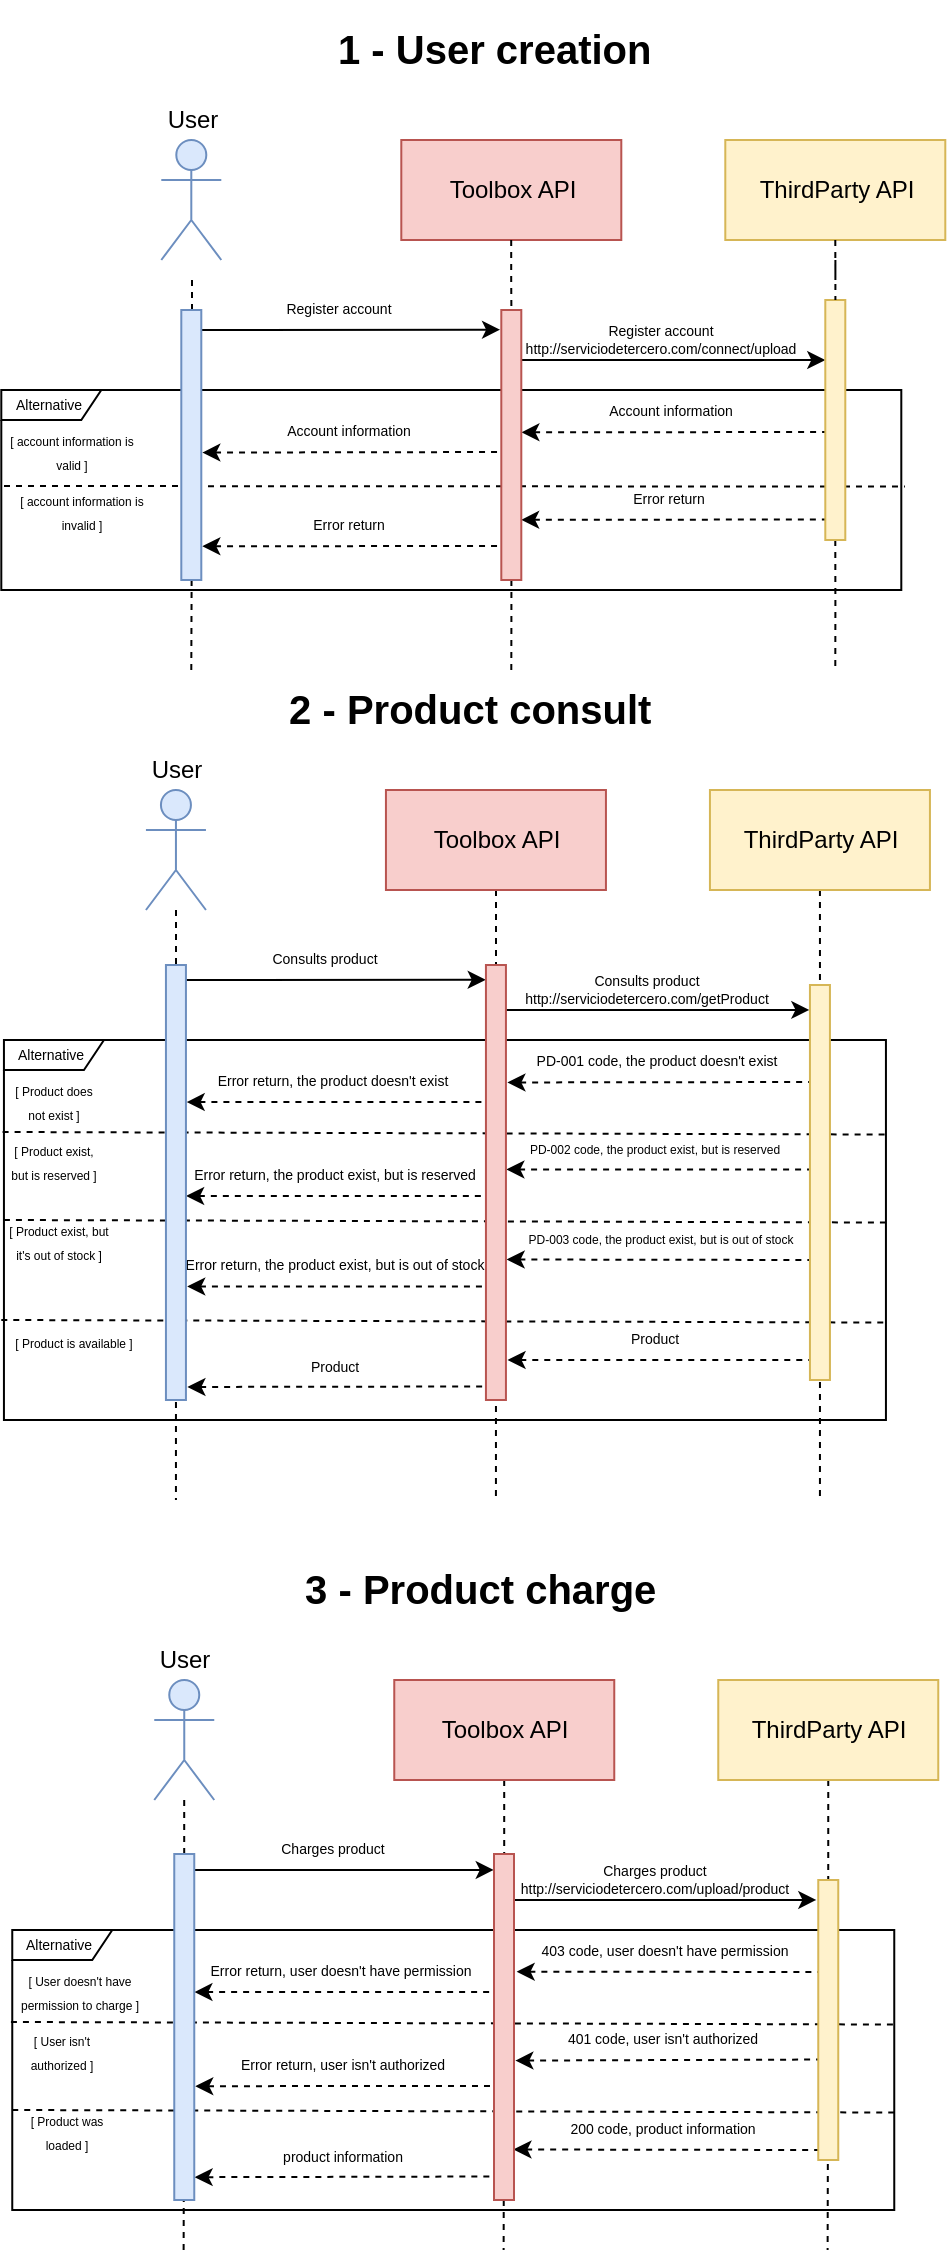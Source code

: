 <mxfile version="15.8.9" type="device"><diagram id="yNQUmSAFfv7_f27cAnqN" name="Page-1"><mxGraphModel dx="2237" dy="517" grid="1" gridSize="10" guides="1" tooltips="1" connect="1" arrows="1" fold="1" page="1" pageScale="1" pageWidth="827" pageHeight="1169" math="0" shadow="0"><root><mxCell id="0"/><mxCell id="1" parent="0"/><mxCell id="p52-0907JBPCaMi4lrIK-8" style="edgeStyle=orthogonalEdgeStyle;rounded=0;orthogonalLoop=1;jettySize=auto;html=1;dashed=1;endArrow=none;endFill=0;startArrow=none;" parent="1" edge="1"><mxGeometry relative="1" as="geometry"><mxPoint x="-564.35" y="345" as="targetPoint"/><Array as="points"><mxPoint x="-564" y="248"/></Array><mxPoint x="-564" y="150" as="sourcePoint"/></mxGeometry></mxCell><mxCell id="p52-0907JBPCaMi4lrIK-1" value="" style="shape=umlActor;verticalLabelPosition=bottom;verticalAlign=top;html=1;fillColor=#dae8fc;strokeColor=#6c8ebf;" parent="1" vertex="1"><mxGeometry x="-579.35" y="80" width="30" height="60" as="geometry"/></mxCell><mxCell id="p52-0907JBPCaMi4lrIK-11" style="edgeStyle=orthogonalEdgeStyle;rounded=0;orthogonalLoop=1;jettySize=auto;html=1;dashed=1;endArrow=none;endFill=0;startArrow=none;" parent="1" source="17SSixHHgSEGgMdQZjMl-5" edge="1"><mxGeometry relative="1" as="geometry"><mxPoint x="-404.35" y="345" as="targetPoint"/></mxGeometry></mxCell><mxCell id="p52-0907JBPCaMi4lrIK-3" value="Toolbox API" style="html=1;fillColor=#f8cecc;strokeColor=#b85450;" parent="1" vertex="1"><mxGeometry x="-459.35" y="80" width="110" height="50" as="geometry"/></mxCell><mxCell id="p52-0907JBPCaMi4lrIK-12" style="edgeStyle=orthogonalEdgeStyle;rounded=0;orthogonalLoop=1;jettySize=auto;html=1;exitX=0.5;exitY=1;exitDx=0;exitDy=0;dashed=1;endArrow=none;endFill=0;startArrow=none;" parent="1" source="17SSixHHgSEGgMdQZjMl-13" edge="1"><mxGeometry relative="1" as="geometry"><mxPoint x="-242.35" y="345" as="targetPoint"/></mxGeometry></mxCell><mxCell id="p52-0907JBPCaMi4lrIK-4" value="ThirdParty API" style="html=1;fillColor=#fff2cc;strokeColor=#d6b656;" parent="1" vertex="1"><mxGeometry x="-297.35" y="80" width="110" height="50" as="geometry"/></mxCell><mxCell id="p52-0907JBPCaMi4lrIK-10" value="User" style="text;html=1;align=center;verticalAlign=middle;resizable=0;points=[];autosize=1;strokeColor=none;fillColor=none;" parent="1" vertex="1"><mxGeometry x="-584.35" y="60" width="40" height="20" as="geometry"/></mxCell><mxCell id="p52-0907JBPCaMi4lrIK-13" value="" style="endArrow=classic;html=1;entryX=-0.062;entryY=0.073;entryDx=0;entryDy=0;entryPerimeter=0;" parent="1" edge="1" target="17SSixHHgSEGgMdQZjMl-5"><mxGeometry width="50" height="50" relative="1" as="geometry"><mxPoint x="-564.35" y="175" as="sourcePoint"/><mxPoint x="-404.35" y="175" as="targetPoint"/></mxGeometry></mxCell><mxCell id="p52-0907JBPCaMi4lrIK-14" value="Register account" style="edgeLabel;html=1;align=center;verticalAlign=middle;resizable=0;points=[];fontSize=7;" parent="p52-0907JBPCaMi4lrIK-13" vertex="1" connectable="0"><mxGeometry x="-0.234" y="-1" relative="1" as="geometry"><mxPoint x="14" y="-11" as="offset"/></mxGeometry></mxCell><mxCell id="p52-0907JBPCaMi4lrIK-15" value="" style="endArrow=classic;html=1;entryX=0;entryY=0.25;entryDx=0;entryDy=0;" parent="1" edge="1" target="17SSixHHgSEGgMdQZjMl-13"><mxGeometry width="50" height="50" relative="1" as="geometry"><mxPoint x="-403.35" y="190" as="sourcePoint"/><mxPoint x="-243.35" y="190" as="targetPoint"/></mxGeometry></mxCell><mxCell id="p52-0907JBPCaMi4lrIK-16" value="Register account&lt;br style=&quot;font-size: 7px;&quot;&gt;&lt;font style=&quot;font-size: 7px;&quot;&gt;http://serviciodetercero.com/connect/upload&lt;/font&gt;" style="edgeLabel;html=1;align=center;verticalAlign=middle;resizable=0;points=[];fontSize=7;" parent="p52-0907JBPCaMi4lrIK-15" vertex="1" connectable="0"><mxGeometry x="-0.234" y="-1" relative="1" as="geometry"><mxPoint x="14" y="-11" as="offset"/></mxGeometry></mxCell><mxCell id="p52-0907JBPCaMi4lrIK-21" value="&lt;font style=&quot;font-size: 7px;&quot;&gt;Alternative&lt;/font&gt;" style="shape=umlFrame;whiteSpace=wrap;html=1;width=50;height=15;boundedLbl=1;verticalAlign=middle;align=left;spacingLeft=5;fontSize=7;strokeColor=default;" parent="1" vertex="1"><mxGeometry x="-659.35" y="205" width="450" height="100" as="geometry"/></mxCell><mxCell id="p52-0907JBPCaMi4lrIK-17" value="" style="endArrow=none;html=1;startArrow=classic;startFill=1;endFill=0;dashed=1;exitX=1.003;exitY=0.453;exitDx=0;exitDy=0;exitPerimeter=0;" parent="1" edge="1" source="17SSixHHgSEGgMdQZjMl-5"><mxGeometry width="50" height="50" relative="1" as="geometry"><mxPoint x="-402.35" y="226.0" as="sourcePoint"/><mxPoint x="-242.35" y="226.0" as="targetPoint"/></mxGeometry></mxCell><mxCell id="p52-0907JBPCaMi4lrIK-18" value="Account information" style="edgeLabel;html=1;align=center;verticalAlign=middle;resizable=0;points=[];fontSize=7;" parent="p52-0907JBPCaMi4lrIK-17" vertex="1" connectable="0"><mxGeometry x="-0.234" y="-1" relative="1" as="geometry"><mxPoint x="14" y="-11" as="offset"/></mxGeometry></mxCell><mxCell id="p52-0907JBPCaMi4lrIK-19" value="" style="endArrow=none;html=1;startArrow=classic;startFill=1;endFill=0;dashed=1;exitX=1.05;exitY=0.528;exitDx=0;exitDy=0;exitPerimeter=0;" parent="1" edge="1" source="17SSixHHgSEGgMdQZjMl-12"><mxGeometry width="50" height="50" relative="1" as="geometry"><mxPoint x="-566.35" y="236.0" as="sourcePoint"/><mxPoint x="-406.35" y="236.0" as="targetPoint"/></mxGeometry></mxCell><mxCell id="p52-0907JBPCaMi4lrIK-20" value="Account information" style="edgeLabel;html=1;align=center;verticalAlign=middle;resizable=0;points=[];fontSize=7;" parent="p52-0907JBPCaMi4lrIK-19" vertex="1" connectable="0"><mxGeometry x="-0.234" y="-1" relative="1" as="geometry"><mxPoint x="14" y="-11" as="offset"/></mxGeometry></mxCell><mxCell id="p52-0907JBPCaMi4lrIK-26" value="" style="endArrow=none;dashed=1;html=1;fontSize=10;exitX=0.003;exitY=0.48;exitDx=0;exitDy=0;exitPerimeter=0;entryX=1.004;entryY=0.483;entryDx=0;entryDy=0;entryPerimeter=0;" parent="1" source="p52-0907JBPCaMi4lrIK-21" target="p52-0907JBPCaMi4lrIK-21" edge="1"><mxGeometry width="50" height="50" relative="1" as="geometry"><mxPoint x="-499.35" y="295" as="sourcePoint"/><mxPoint x="-209.35" y="272" as="targetPoint"/></mxGeometry></mxCell><mxCell id="p52-0907JBPCaMi4lrIK-27" value="&lt;font style=&quot;font-size: 6px&quot;&gt;[ account information is valid ]&lt;br&gt;&lt;/font&gt;" style="text;html=1;strokeColor=none;fillColor=none;align=center;verticalAlign=middle;whiteSpace=wrap;rounded=0;fontSize=10;" parent="1" vertex="1"><mxGeometry x="-659.35" y="225" width="70" height="20" as="geometry"/></mxCell><mxCell id="p52-0907JBPCaMi4lrIK-28" value="&lt;font style=&quot;font-size: 6px&quot;&gt;[ account information is invalid ]&lt;br&gt;&lt;/font&gt;" style="text;html=1;strokeColor=none;fillColor=none;align=center;verticalAlign=middle;whiteSpace=wrap;rounded=0;fontSize=10;" parent="1" vertex="1"><mxGeometry x="-659.35" y="255" width="80" height="20" as="geometry"/></mxCell><mxCell id="p52-0907JBPCaMi4lrIK-29" value="" style="endArrow=none;html=1;startArrow=classic;startFill=1;endFill=0;dashed=1;exitX=0.991;exitY=0.777;exitDx=0;exitDy=0;exitPerimeter=0;" parent="1" edge="1" source="17SSixHHgSEGgMdQZjMl-5"><mxGeometry width="50" height="50" relative="1" as="geometry"><mxPoint x="-404.35" y="269.76" as="sourcePoint"/><mxPoint x="-244.35" y="269.76" as="targetPoint"/></mxGeometry></mxCell><mxCell id="p52-0907JBPCaMi4lrIK-30" value="Error return" style="edgeLabel;html=1;align=center;verticalAlign=middle;resizable=0;points=[];fontSize=7;" parent="p52-0907JBPCaMi4lrIK-29" vertex="1" connectable="0"><mxGeometry x="-0.234" y="-1" relative="1" as="geometry"><mxPoint x="14" y="-11" as="offset"/></mxGeometry></mxCell><mxCell id="p52-0907JBPCaMi4lrIK-31" value="" style="endArrow=none;html=1;startArrow=classic;startFill=1;endFill=0;dashed=1;exitX=1.05;exitY=0.875;exitDx=0;exitDy=0;exitPerimeter=0;" parent="1" edge="1" source="17SSixHHgSEGgMdQZjMl-12"><mxGeometry width="50" height="50" relative="1" as="geometry"><mxPoint x="-564.35" y="283.0" as="sourcePoint"/><mxPoint x="-404.35" y="283.0" as="targetPoint"/></mxGeometry></mxCell><mxCell id="p52-0907JBPCaMi4lrIK-32" value="Error return" style="edgeLabel;html=1;align=center;verticalAlign=middle;resizable=0;points=[];fontSize=7;" parent="p52-0907JBPCaMi4lrIK-31" vertex="1" connectable="0"><mxGeometry x="-0.234" y="-1" relative="1" as="geometry"><mxPoint x="14" y="-11" as="offset"/></mxGeometry></mxCell><mxCell id="p52-0907JBPCaMi4lrIK-36" value="&lt;h1&gt;1 - User creation&lt;br&gt;&lt;/h1&gt;" style="text;html=1;strokeColor=none;fillColor=none;spacing=5;spacingTop=-20;whiteSpace=wrap;overflow=hidden;rounded=0;fontSize=10;" parent="1" vertex="1"><mxGeometry x="-495.68" y="20" width="190" height="30" as="geometry"/></mxCell><mxCell id="p52-0907JBPCaMi4lrIK-61" style="edgeStyle=orthogonalEdgeStyle;rounded=0;orthogonalLoop=1;jettySize=auto;html=1;dashed=1;endArrow=none;endFill=0;" parent="1" source="p52-0907JBPCaMi4lrIK-62" edge="1"><mxGeometry relative="1" as="geometry"><mxPoint x="-572.03" y="760" as="targetPoint"/><Array as="points"/></mxGeometry></mxCell><mxCell id="p52-0907JBPCaMi4lrIK-62" value="" style="shape=umlActor;verticalLabelPosition=bottom;verticalAlign=top;html=1;fillColor=#dae8fc;strokeColor=#6c8ebf;" parent="1" vertex="1"><mxGeometry x="-587.03" y="405" width="30" height="60" as="geometry"/></mxCell><mxCell id="p52-0907JBPCaMi4lrIK-63" style="edgeStyle=orthogonalEdgeStyle;rounded=0;orthogonalLoop=1;jettySize=auto;html=1;dashed=1;endArrow=none;endFill=0;" parent="1" source="p52-0907JBPCaMi4lrIK-64" edge="1"><mxGeometry relative="1" as="geometry"><mxPoint x="-412.03" y="760" as="targetPoint"/></mxGeometry></mxCell><mxCell id="p52-0907JBPCaMi4lrIK-64" value="Toolbox API" style="html=1;fillColor=#f8cecc;strokeColor=#b85450;" parent="1" vertex="1"><mxGeometry x="-467.03" y="405" width="110" height="50" as="geometry"/></mxCell><mxCell id="p52-0907JBPCaMi4lrIK-65" style="edgeStyle=orthogonalEdgeStyle;rounded=0;orthogonalLoop=1;jettySize=auto;html=1;exitX=0.5;exitY=1;exitDx=0;exitDy=0;dashed=1;endArrow=none;endFill=0;" parent="1" source="p52-0907JBPCaMi4lrIK-66" edge="1"><mxGeometry relative="1" as="geometry"><mxPoint x="-250.03" y="760" as="targetPoint"/></mxGeometry></mxCell><mxCell id="p52-0907JBPCaMi4lrIK-66" value="ThirdParty API" style="html=1;fillColor=#fff2cc;strokeColor=#d6b656;" parent="1" vertex="1"><mxGeometry x="-305.03" y="405" width="110" height="50" as="geometry"/></mxCell><mxCell id="p52-0907JBPCaMi4lrIK-67" value="User" style="text;html=1;align=center;verticalAlign=middle;resizable=0;points=[];autosize=1;strokeColor=none;fillColor=none;" parent="1" vertex="1"><mxGeometry x="-592.03" y="385" width="40" height="20" as="geometry"/></mxCell><mxCell id="p52-0907JBPCaMi4lrIK-68" value="" style="endArrow=classic;html=1;entryX=-0.01;entryY=0.034;entryDx=0;entryDy=0;entryPerimeter=0;" parent="1" edge="1" target="17SSixHHgSEGgMdQZjMl-17"><mxGeometry width="50" height="50" relative="1" as="geometry"><mxPoint x="-572.03" y="500" as="sourcePoint"/><mxPoint x="-412.03" y="500" as="targetPoint"/></mxGeometry></mxCell><mxCell id="p52-0907JBPCaMi4lrIK-69" value="Consults product" style="edgeLabel;html=1;align=center;verticalAlign=middle;resizable=0;points=[];fontSize=7;" parent="p52-0907JBPCaMi4lrIK-68" vertex="1" connectable="0"><mxGeometry x="-0.234" y="-1" relative="1" as="geometry"><mxPoint x="14" y="-11" as="offset"/></mxGeometry></mxCell><mxCell id="p52-0907JBPCaMi4lrIK-70" value="" style="endArrow=classic;html=1;entryX=-0.029;entryY=0.063;entryDx=0;entryDy=0;entryPerimeter=0;" parent="1" edge="1" target="17SSixHHgSEGgMdQZjMl-20"><mxGeometry width="50" height="50" relative="1" as="geometry"><mxPoint x="-411.03" y="515" as="sourcePoint"/><mxPoint x="-251.03" y="515" as="targetPoint"/></mxGeometry></mxCell><mxCell id="p52-0907JBPCaMi4lrIK-71" value="Consults product&lt;br&gt;http://serviciodetercero.com/getProduct" style="edgeLabel;html=1;align=center;verticalAlign=middle;resizable=0;points=[];fontSize=7;" parent="p52-0907JBPCaMi4lrIK-70" vertex="1" connectable="0"><mxGeometry x="-0.234" y="-1" relative="1" as="geometry"><mxPoint x="14" y="-11" as="offset"/></mxGeometry></mxCell><mxCell id="p52-0907JBPCaMi4lrIK-72" value="&lt;font style=&quot;font-size: 7px;&quot;&gt;Alternative&lt;/font&gt;" style="shape=umlFrame;whiteSpace=wrap;html=1;width=50;height=15;boundedLbl=1;verticalAlign=middle;align=left;spacingLeft=5;fontSize=7;strokeColor=default;" parent="1" vertex="1"><mxGeometry x="-658.03" y="530" width="441" height="190" as="geometry"/></mxCell><mxCell id="p52-0907JBPCaMi4lrIK-73" value="" style="endArrow=none;html=1;startArrow=classic;startFill=1;endFill=0;dashed=1;exitX=1.073;exitY=0.27;exitDx=0;exitDy=0;exitPerimeter=0;" parent="1" edge="1" source="17SSixHHgSEGgMdQZjMl-17"><mxGeometry width="50" height="50" relative="1" as="geometry"><mxPoint x="-410.03" y="551" as="sourcePoint"/><mxPoint x="-250.03" y="551" as="targetPoint"/></mxGeometry></mxCell><mxCell id="p52-0907JBPCaMi4lrIK-74" value="PD-001 code, the product doesn't exist" style="edgeLabel;html=1;align=center;verticalAlign=middle;resizable=0;points=[];fontSize=7;" parent="p52-0907JBPCaMi4lrIK-73" vertex="1" connectable="0"><mxGeometry x="-0.234" y="-1" relative="1" as="geometry"><mxPoint x="14" y="-11" as="offset"/></mxGeometry></mxCell><mxCell id="p52-0907JBPCaMi4lrIK-75" value="" style="endArrow=none;html=1;startArrow=classic;startFill=1;endFill=0;dashed=1;exitX=1.036;exitY=0.315;exitDx=0;exitDy=0;exitPerimeter=0;" parent="1" edge="1" source="17SSixHHgSEGgMdQZjMl-16"><mxGeometry width="50" height="50" relative="1" as="geometry"><mxPoint x="-574.03" y="561" as="sourcePoint"/><mxPoint x="-414.03" y="561" as="targetPoint"/></mxGeometry></mxCell><mxCell id="p52-0907JBPCaMi4lrIK-76" value="Error return, the product doesn't exist" style="edgeLabel;html=1;align=center;verticalAlign=middle;resizable=0;points=[];fontSize=7;" parent="p52-0907JBPCaMi4lrIK-75" vertex="1" connectable="0"><mxGeometry x="-0.234" y="-1" relative="1" as="geometry"><mxPoint x="14" y="-11" as="offset"/></mxGeometry></mxCell><mxCell id="p52-0907JBPCaMi4lrIK-78" value="&lt;font style=&quot;font-size: 6px&quot;&gt;[ Product does not exist ]&lt;br&gt;&lt;/font&gt;" style="text;html=1;strokeColor=none;fillColor=none;align=center;verticalAlign=middle;whiteSpace=wrap;rounded=0;fontSize=10;" parent="1" vertex="1"><mxGeometry x="-658.03" y="550" width="50" height="20" as="geometry"/></mxCell><mxCell id="p52-0907JBPCaMi4lrIK-79" value="&lt;font style=&quot;font-size: 6px&quot;&gt;[ Product exist, but is reserved ]&lt;br&gt;&lt;/font&gt;" style="text;html=1;strokeColor=none;fillColor=none;align=center;verticalAlign=middle;whiteSpace=wrap;rounded=0;fontSize=10;" parent="1" vertex="1"><mxGeometry x="-658.03" y="580" width="50" height="20" as="geometry"/></mxCell><mxCell id="p52-0907JBPCaMi4lrIK-80" value="" style="endArrow=none;html=1;startArrow=classic;startFill=1;endFill=0;dashed=1;exitX=1.02;exitY=0.47;exitDx=0;exitDy=0;exitPerimeter=0;" parent="1" edge="1" source="17SSixHHgSEGgMdQZjMl-17"><mxGeometry width="50" height="50" relative="1" as="geometry"><mxPoint x="-412.03" y="594.76" as="sourcePoint"/><mxPoint x="-252.03" y="594.76" as="targetPoint"/></mxGeometry></mxCell><mxCell id="p52-0907JBPCaMi4lrIK-81" value="&lt;font style=&quot;font-size: 6px&quot;&gt;PD-002 code, the product exist, but is reserved&lt;/font&gt;" style="edgeLabel;html=1;align=center;verticalAlign=middle;resizable=0;points=[];fontSize=7;" parent="p52-0907JBPCaMi4lrIK-80" vertex="1" connectable="0"><mxGeometry x="-0.234" y="-1" relative="1" as="geometry"><mxPoint x="14" y="-11" as="offset"/></mxGeometry></mxCell><mxCell id="p52-0907JBPCaMi4lrIK-82" value="" style="endArrow=none;html=1;startArrow=classic;startFill=1;endFill=0;dashed=1;exitX=1.008;exitY=0.531;exitDx=0;exitDy=0;exitPerimeter=0;" parent="1" edge="1" source="17SSixHHgSEGgMdQZjMl-16"><mxGeometry width="50" height="50" relative="1" as="geometry"><mxPoint x="-572.03" y="608" as="sourcePoint"/><mxPoint x="-412.03" y="608" as="targetPoint"/></mxGeometry></mxCell><mxCell id="p52-0907JBPCaMi4lrIK-83" value="Error return, the product exist, but is reserved" style="edgeLabel;html=1;align=center;verticalAlign=middle;resizable=0;points=[];fontSize=7;" parent="p52-0907JBPCaMi4lrIK-82" vertex="1" connectable="0"><mxGeometry x="-0.234" y="-1" relative="1" as="geometry"><mxPoint x="14" y="-11" as="offset"/></mxGeometry></mxCell><mxCell id="p52-0907JBPCaMi4lrIK-84" value="&lt;h1&gt;&amp;nbsp;2 - Product consult&lt;br&gt;&lt;/h1&gt;" style="text;html=1;strokeColor=none;fillColor=none;spacing=5;spacingTop=-20;whiteSpace=wrap;overflow=hidden;rounded=0;fontSize=10;" parent="1" vertex="1"><mxGeometry x="-526.2" y="350" width="207" height="30" as="geometry"/></mxCell><mxCell id="p52-0907JBPCaMi4lrIK-86" value="" style="endArrow=none;dashed=1;html=1;fontSize=10;entryX=1;entryY=0.337;entryDx=0;entryDy=0;entryPerimeter=0;exitX=-0.003;exitY=0.328;exitDx=0;exitDy=0;exitPerimeter=0;" parent="1" edge="1"><mxGeometry width="50" height="50" relative="1" as="geometry"><mxPoint x="-658.033" y="620.0" as="sourcePoint"/><mxPoint x="-215.71" y="621.26" as="targetPoint"/></mxGeometry></mxCell><mxCell id="p52-0907JBPCaMi4lrIK-87" value="&lt;font style=&quot;font-size: 6px&quot;&gt;[ Product exist, but it's out of stock ]&lt;br&gt;&lt;/font&gt;" style="text;html=1;strokeColor=none;fillColor=none;align=center;verticalAlign=middle;whiteSpace=wrap;rounded=0;fontSize=10;" parent="1" vertex="1"><mxGeometry x="-658.03" y="620" width="55" height="20" as="geometry"/></mxCell><mxCell id="p52-0907JBPCaMi4lrIK-92" value="" style="endArrow=none;html=1;startArrow=classic;startFill=1;endFill=0;dashed=1;exitX=1.035;exitY=0.677;exitDx=0;exitDy=0;exitPerimeter=0;" parent="1" edge="1" source="17SSixHHgSEGgMdQZjMl-17"><mxGeometry width="50" height="50" relative="1" as="geometry"><mxPoint x="-411.03" y="640.0" as="sourcePoint"/><mxPoint x="-251.03" y="640.0" as="targetPoint"/></mxGeometry></mxCell><mxCell id="p52-0907JBPCaMi4lrIK-93" value="&lt;font style=&quot;font-size: 6px&quot;&gt;PD-003 code, the product exist, but is out of stock&lt;/font&gt;" style="edgeLabel;html=1;align=center;verticalAlign=middle;resizable=0;points=[];fontSize=7;" parent="p52-0907JBPCaMi4lrIK-92" vertex="1" connectable="0"><mxGeometry x="-0.234" y="-1" relative="1" as="geometry"><mxPoint x="17" y="-11" as="offset"/></mxGeometry></mxCell><mxCell id="p52-0907JBPCaMi4lrIK-94" value="" style="endArrow=none;html=1;startArrow=classic;startFill=1;endFill=0;dashed=1;exitX=1.063;exitY=0.739;exitDx=0;exitDy=0;exitPerimeter=0;" parent="1" edge="1" source="17SSixHHgSEGgMdQZjMl-16"><mxGeometry width="50" height="50" relative="1" as="geometry"><mxPoint x="-571.03" y="653.24" as="sourcePoint"/><mxPoint x="-411.03" y="653.24" as="targetPoint"/></mxGeometry></mxCell><mxCell id="p52-0907JBPCaMi4lrIK-95" value="Error return, the product exist, but is out of stock" style="edgeLabel;html=1;align=center;verticalAlign=middle;resizable=0;points=[];fontSize=7;" parent="p52-0907JBPCaMi4lrIK-94" vertex="1" connectable="0"><mxGeometry x="-0.234" y="-1" relative="1" as="geometry"><mxPoint x="14" y="-11" as="offset"/></mxGeometry></mxCell><mxCell id="p52-0907JBPCaMi4lrIK-96" value="" style="endArrow=none;dashed=1;html=1;fontSize=10;entryX=1;entryY=0.337;entryDx=0;entryDy=0;entryPerimeter=0;exitX=-0.003;exitY=0.328;exitDx=0;exitDy=0;exitPerimeter=0;" parent="1" edge="1"><mxGeometry width="50" height="50" relative="1" as="geometry"><mxPoint x="-658.693" y="576" as="sourcePoint"/><mxPoint x="-216.37" y="577.26" as="targetPoint"/></mxGeometry></mxCell><mxCell id="p52-0907JBPCaMi4lrIK-97" value="" style="endArrow=none;dashed=1;html=1;fontSize=10;entryX=1;entryY=0.337;entryDx=0;entryDy=0;entryPerimeter=0;exitX=-0.003;exitY=0.328;exitDx=0;exitDy=0;exitPerimeter=0;" parent="1" edge="1"><mxGeometry width="50" height="50" relative="1" as="geometry"><mxPoint x="-659.353" y="670" as="sourcePoint"/><mxPoint x="-217.03" y="671.26" as="targetPoint"/></mxGeometry></mxCell><mxCell id="p52-0907JBPCaMi4lrIK-98" value="&lt;font style=&quot;font-size: 6px&quot;&gt;[ Product is available ]&lt;br&gt;&lt;/font&gt;" style="text;html=1;strokeColor=none;fillColor=none;align=center;verticalAlign=middle;whiteSpace=wrap;rounded=0;fontSize=10;" parent="1" vertex="1"><mxGeometry x="-658.03" y="670" width="70" height="20" as="geometry"/></mxCell><mxCell id="p52-0907JBPCaMi4lrIK-99" value="" style="endArrow=none;html=1;startArrow=classic;startFill=1;endFill=0;dashed=1;exitX=1.08;exitY=0.908;exitDx=0;exitDy=0;exitPerimeter=0;" parent="1" edge="1" source="17SSixHHgSEGgMdQZjMl-17"><mxGeometry width="50" height="50" relative="1" as="geometry"><mxPoint x="-412.03" y="690.0" as="sourcePoint"/><mxPoint x="-252.03" y="690.0" as="targetPoint"/></mxGeometry></mxCell><mxCell id="p52-0907JBPCaMi4lrIK-100" value="Product" style="edgeLabel;html=1;align=center;verticalAlign=middle;resizable=0;points=[];fontSize=7;" parent="p52-0907JBPCaMi4lrIK-99" vertex="1" connectable="0"><mxGeometry x="-0.234" y="-1" relative="1" as="geometry"><mxPoint x="14" y="-11" as="offset"/></mxGeometry></mxCell><mxCell id="p52-0907JBPCaMi4lrIK-101" value="" style="endArrow=none;html=1;startArrow=classic;startFill=1;endFill=0;dashed=1;exitX=1.073;exitY=0.97;exitDx=0;exitDy=0;exitPerimeter=0;" parent="1" edge="1" source="17SSixHHgSEGgMdQZjMl-16"><mxGeometry width="50" height="50" relative="1" as="geometry"><mxPoint x="-572.03" y="703.24" as="sourcePoint"/><mxPoint x="-412.03" y="703.24" as="targetPoint"/></mxGeometry></mxCell><mxCell id="p52-0907JBPCaMi4lrIK-102" value="Product" style="edgeLabel;html=1;align=center;verticalAlign=middle;resizable=0;points=[];fontSize=7;" parent="p52-0907JBPCaMi4lrIK-101" vertex="1" connectable="0"><mxGeometry x="-0.234" y="-1" relative="1" as="geometry"><mxPoint x="14" y="-11" as="offset"/></mxGeometry></mxCell><mxCell id="p52-0907JBPCaMi4lrIK-140" style="edgeStyle=orthogonalEdgeStyle;rounded=0;orthogonalLoop=1;jettySize=auto;html=1;dashed=1;endArrow=none;endFill=0;" parent="1" source="p52-0907JBPCaMi4lrIK-141" edge="1"><mxGeometry relative="1" as="geometry"><mxPoint x="-568.19" y="1135" as="targetPoint"/><Array as="points"/></mxGeometry></mxCell><mxCell id="p52-0907JBPCaMi4lrIK-141" value="" style="shape=umlActor;verticalLabelPosition=bottom;verticalAlign=top;html=1;fillColor=#dae8fc;strokeColor=#6c8ebf;" parent="1" vertex="1"><mxGeometry x="-582.87" y="850" width="30" height="60" as="geometry"/></mxCell><mxCell id="p52-0907JBPCaMi4lrIK-142" style="edgeStyle=orthogonalEdgeStyle;rounded=0;orthogonalLoop=1;jettySize=auto;html=1;dashed=1;endArrow=none;endFill=0;" parent="1" source="p52-0907JBPCaMi4lrIK-143" edge="1"><mxGeometry relative="1" as="geometry"><mxPoint x="-408.19" y="1135" as="targetPoint"/></mxGeometry></mxCell><mxCell id="p52-0907JBPCaMi4lrIK-143" value="Toolbox API" style="html=1;fillColor=#f8cecc;strokeColor=#b85450;" parent="1" vertex="1"><mxGeometry x="-462.87" y="850" width="110" height="50" as="geometry"/></mxCell><mxCell id="p52-0907JBPCaMi4lrIK-144" style="edgeStyle=orthogonalEdgeStyle;rounded=0;orthogonalLoop=1;jettySize=auto;html=1;exitX=0.5;exitY=1;exitDx=0;exitDy=0;dashed=1;endArrow=none;endFill=0;" parent="1" source="p52-0907JBPCaMi4lrIK-145" edge="1"><mxGeometry relative="1" as="geometry"><mxPoint x="-246.19" y="1135" as="targetPoint"/></mxGeometry></mxCell><mxCell id="p52-0907JBPCaMi4lrIK-145" value="ThirdParty API" style="html=1;fillColor=#fff2cc;strokeColor=#d6b656;" parent="1" vertex="1"><mxGeometry x="-300.87" y="850" width="110" height="50" as="geometry"/></mxCell><mxCell id="p52-0907JBPCaMi4lrIK-146" value="User" style="text;html=1;align=center;verticalAlign=middle;resizable=0;points=[];autosize=1;strokeColor=none;fillColor=none;" parent="1" vertex="1"><mxGeometry x="-587.87" y="830" width="40" height="20" as="geometry"/></mxCell><mxCell id="p52-0907JBPCaMi4lrIK-147" value="" style="endArrow=classic;html=1;entryX=-0.013;entryY=0.046;entryDx=0;entryDy=0;entryPerimeter=0;" parent="1" edge="1" target="17SSixHHgSEGgMdQZjMl-23"><mxGeometry width="50" height="50" relative="1" as="geometry"><mxPoint x="-567.87" y="945" as="sourcePoint"/><mxPoint x="-407.87" y="945" as="targetPoint"/></mxGeometry></mxCell><mxCell id="p52-0907JBPCaMi4lrIK-148" value="Charges product" style="edgeLabel;html=1;align=center;verticalAlign=middle;resizable=0;points=[];fontSize=7;" parent="p52-0907JBPCaMi4lrIK-147" vertex="1" connectable="0"><mxGeometry x="-0.234" y="-1" relative="1" as="geometry"><mxPoint x="14" y="-11" as="offset"/></mxGeometry></mxCell><mxCell id="p52-0907JBPCaMi4lrIK-149" value="" style="endArrow=classic;html=1;entryX=-0.097;entryY=0.071;entryDx=0;entryDy=0;entryPerimeter=0;" parent="1" edge="1" target="17SSixHHgSEGgMdQZjMl-24"><mxGeometry width="50" height="50" relative="1" as="geometry"><mxPoint x="-406.87" y="960" as="sourcePoint"/><mxPoint x="-246.87" y="960" as="targetPoint"/></mxGeometry></mxCell><mxCell id="p52-0907JBPCaMi4lrIK-150" value="Charges product&lt;br&gt;http://serviciodetercero.com/upload/product" style="edgeLabel;html=1;align=center;verticalAlign=middle;resizable=0;points=[];fontSize=7;" parent="p52-0907JBPCaMi4lrIK-149" vertex="1" connectable="0"><mxGeometry x="-0.234" y="-1" relative="1" as="geometry"><mxPoint x="14" y="-11" as="offset"/></mxGeometry></mxCell><mxCell id="p52-0907JBPCaMi4lrIK-151" value="&lt;font style=&quot;font-size: 7px;&quot;&gt;Alternative&lt;/font&gt;" style="shape=umlFrame;whiteSpace=wrap;html=1;width=50;height=15;boundedLbl=1;verticalAlign=middle;align=left;spacingLeft=5;fontSize=7;strokeColor=default;" parent="1" vertex="1"><mxGeometry x="-653.87" y="975" width="441" height="140" as="geometry"/></mxCell><mxCell id="p52-0907JBPCaMi4lrIK-152" value="" style="endArrow=none;html=1;startArrow=classic;startFill=1;endFill=0;dashed=1;exitX=1.132;exitY=0.34;exitDx=0;exitDy=0;exitPerimeter=0;" parent="1" edge="1" source="17SSixHHgSEGgMdQZjMl-23"><mxGeometry width="50" height="50" relative="1" as="geometry"><mxPoint x="-405.87" y="996.0" as="sourcePoint"/><mxPoint x="-245.87" y="996.0" as="targetPoint"/></mxGeometry></mxCell><mxCell id="p52-0907JBPCaMi4lrIK-153" value="403 code, user doesn't have permission" style="edgeLabel;html=1;align=center;verticalAlign=middle;resizable=0;points=[];fontSize=7;" parent="p52-0907JBPCaMi4lrIK-152" vertex="1" connectable="0"><mxGeometry x="-0.234" y="-1" relative="1" as="geometry"><mxPoint x="14" y="-11" as="offset"/></mxGeometry></mxCell><mxCell id="p52-0907JBPCaMi4lrIK-154" value="" style="endArrow=none;html=1;startArrow=classic;startFill=1;endFill=0;dashed=1;exitX=1.006;exitY=0.399;exitDx=0;exitDy=0;exitPerimeter=0;" parent="1" edge="1" source="17SSixHHgSEGgMdQZjMl-21"><mxGeometry width="50" height="50" relative="1" as="geometry"><mxPoint x="-569.87" y="1006.0" as="sourcePoint"/><mxPoint x="-409.87" y="1006.0" as="targetPoint"/></mxGeometry></mxCell><mxCell id="p52-0907JBPCaMi4lrIK-155" value="Error return, user doesn't have permission" style="edgeLabel;html=1;align=center;verticalAlign=middle;resizable=0;points=[];fontSize=7;" parent="p52-0907JBPCaMi4lrIK-154" vertex="1" connectable="0"><mxGeometry x="-0.234" y="-1" relative="1" as="geometry"><mxPoint x="14" y="-11" as="offset"/></mxGeometry></mxCell><mxCell id="p52-0907JBPCaMi4lrIK-156" value="&lt;font style=&quot;font-size: 6px&quot;&gt;[ User doesn't have permission to charge ]&lt;br&gt;&lt;/font&gt;" style="text;html=1;strokeColor=none;fillColor=none;align=center;verticalAlign=middle;whiteSpace=wrap;rounded=0;fontSize=10;" parent="1" vertex="1"><mxGeometry x="-653.87" y="995" width="67.68" height="20" as="geometry"/></mxCell><mxCell id="p52-0907JBPCaMi4lrIK-157" value="&lt;font style=&quot;font-size: 6px&quot;&gt;[ User isn't  authorized ]&lt;br&gt;&lt;/font&gt;" style="text;html=1;strokeColor=none;fillColor=none;align=center;verticalAlign=middle;whiteSpace=wrap;rounded=0;fontSize=10;" parent="1" vertex="1"><mxGeometry x="-653.87" y="1025" width="50" height="20" as="geometry"/></mxCell><mxCell id="p52-0907JBPCaMi4lrIK-158" value="" style="endArrow=none;html=1;startArrow=classic;startFill=1;endFill=0;dashed=1;exitX=1.068;exitY=0.597;exitDx=0;exitDy=0;exitPerimeter=0;" parent="1" edge="1" source="17SSixHHgSEGgMdQZjMl-23"><mxGeometry width="50" height="50" relative="1" as="geometry"><mxPoint x="-407.87" y="1039.76" as="sourcePoint"/><mxPoint x="-247.87" y="1039.76" as="targetPoint"/></mxGeometry></mxCell><mxCell id="p52-0907JBPCaMi4lrIK-159" value="401 code, user isn't authorized" style="edgeLabel;html=1;align=center;verticalAlign=middle;resizable=0;points=[];fontSize=7;" parent="p52-0907JBPCaMi4lrIK-158" vertex="1" connectable="0"><mxGeometry x="-0.234" y="-1" relative="1" as="geometry"><mxPoint x="14" y="-11" as="offset"/></mxGeometry></mxCell><mxCell id="p52-0907JBPCaMi4lrIK-160" value="" style="endArrow=none;html=1;startArrow=classic;startFill=1;endFill=0;dashed=1;exitX=1.049;exitY=0.671;exitDx=0;exitDy=0;exitPerimeter=0;" parent="1" edge="1" source="17SSixHHgSEGgMdQZjMl-21"><mxGeometry width="50" height="50" relative="1" as="geometry"><mxPoint x="-567.87" y="1053" as="sourcePoint"/><mxPoint x="-407.87" y="1053" as="targetPoint"/></mxGeometry></mxCell><mxCell id="p52-0907JBPCaMi4lrIK-161" value="Error return, user isn't authorized" style="edgeLabel;html=1;align=center;verticalAlign=middle;resizable=0;points=[];fontSize=7;" parent="p52-0907JBPCaMi4lrIK-160" vertex="1" connectable="0"><mxGeometry x="-0.234" y="-1" relative="1" as="geometry"><mxPoint x="14" y="-11" as="offset"/></mxGeometry></mxCell><mxCell id="p52-0907JBPCaMi4lrIK-162" value="&lt;h1&gt;&amp;nbsp;3 - Product charge&lt;br&gt;&lt;/h1&gt;" style="text;html=1;strokeColor=none;fillColor=none;spacing=5;spacingTop=-20;whiteSpace=wrap;overflow=hidden;rounded=0;fontSize=10;" parent="1" vertex="1"><mxGeometry x="-517.87" y="790" width="207" height="30" as="geometry"/></mxCell><mxCell id="p52-0907JBPCaMi4lrIK-163" value="" style="endArrow=none;dashed=1;html=1;fontSize=10;entryX=1;entryY=0.337;entryDx=0;entryDy=0;entryPerimeter=0;exitX=-0.003;exitY=0.328;exitDx=0;exitDy=0;exitPerimeter=0;" parent="1" edge="1"><mxGeometry width="50" height="50" relative="1" as="geometry"><mxPoint x="-653.873" y="1065" as="sourcePoint"/><mxPoint x="-211.55" y="1066.26" as="targetPoint"/></mxGeometry></mxCell><mxCell id="p52-0907JBPCaMi4lrIK-164" value="&lt;font style=&quot;font-size: 6px&quot;&gt;[ Product was loaded ]&lt;br&gt;&lt;/font&gt;" style="text;html=1;strokeColor=none;fillColor=none;align=center;verticalAlign=middle;whiteSpace=wrap;rounded=0;fontSize=10;" parent="1" vertex="1"><mxGeometry x="-653.87" y="1065" width="55" height="20" as="geometry"/></mxCell><mxCell id="p52-0907JBPCaMi4lrIK-165" value="" style="endArrow=none;html=1;startArrow=classic;startFill=1;endFill=0;dashed=1;exitX=0.971;exitY=0.854;exitDx=0;exitDy=0;exitPerimeter=0;" parent="1" edge="1" source="17SSixHHgSEGgMdQZjMl-23"><mxGeometry width="50" height="50" relative="1" as="geometry"><mxPoint x="-406.87" y="1085" as="sourcePoint"/><mxPoint x="-246.87" y="1085" as="targetPoint"/></mxGeometry></mxCell><mxCell id="p52-0907JBPCaMi4lrIK-166" value="200 code, product information" style="edgeLabel;html=1;align=center;verticalAlign=middle;resizable=0;points=[];fontSize=7;" parent="p52-0907JBPCaMi4lrIK-165" vertex="1" connectable="0"><mxGeometry x="-0.234" y="-1" relative="1" as="geometry"><mxPoint x="14" y="-11" as="offset"/></mxGeometry></mxCell><mxCell id="p52-0907JBPCaMi4lrIK-167" value="" style="endArrow=none;html=1;startArrow=classic;startFill=1;endFill=0;dashed=1;exitX=1.017;exitY=0.934;exitDx=0;exitDy=0;exitPerimeter=0;" parent="1" edge="1" source="17SSixHHgSEGgMdQZjMl-21"><mxGeometry width="50" height="50" relative="1" as="geometry"><mxPoint x="-566.87" y="1098.24" as="sourcePoint"/><mxPoint x="-406.87" y="1098.24" as="targetPoint"/></mxGeometry></mxCell><mxCell id="p52-0907JBPCaMi4lrIK-168" value="product information" style="edgeLabel;html=1;align=center;verticalAlign=middle;resizable=0;points=[];fontSize=7;" parent="p52-0907JBPCaMi4lrIK-167" vertex="1" connectable="0"><mxGeometry x="-0.234" y="-1" relative="1" as="geometry"><mxPoint x="14" y="-11" as="offset"/></mxGeometry></mxCell><mxCell id="p52-0907JBPCaMi4lrIK-169" value="" style="endArrow=none;dashed=1;html=1;fontSize=10;entryX=1;entryY=0.337;entryDx=0;entryDy=0;entryPerimeter=0;exitX=-0.003;exitY=0.328;exitDx=0;exitDy=0;exitPerimeter=0;" parent="1" edge="1"><mxGeometry width="50" height="50" relative="1" as="geometry"><mxPoint x="-654.533" y="1021.0" as="sourcePoint"/><mxPoint x="-212.21" y="1022.26" as="targetPoint"/></mxGeometry></mxCell><mxCell id="17SSixHHgSEGgMdQZjMl-5" value="" style="rounded=0;whiteSpace=wrap;html=1;fillColor=#f8cecc;strokeColor=#b85450;" vertex="1" parent="1"><mxGeometry x="-409.35" y="165" width="10" height="135" as="geometry"/></mxCell><mxCell id="17SSixHHgSEGgMdQZjMl-6" value="" style="edgeStyle=orthogonalEdgeStyle;rounded=0;orthogonalLoop=1;jettySize=auto;html=1;dashed=1;endArrow=none;endFill=0;" edge="1" parent="1" source="p52-0907JBPCaMi4lrIK-3" target="17SSixHHgSEGgMdQZjMl-5"><mxGeometry relative="1" as="geometry"><mxPoint x="-404.35" y="345" as="targetPoint"/><mxPoint x="-404.35" y="130" as="sourcePoint"/></mxGeometry></mxCell><mxCell id="17SSixHHgSEGgMdQZjMl-12" value="" style="rounded=0;whiteSpace=wrap;html=1;fillColor=#dae8fc;strokeColor=#6c8ebf;" vertex="1" parent="1"><mxGeometry x="-569.35" y="165" width="10" height="135" as="geometry"/></mxCell><mxCell id="17SSixHHgSEGgMdQZjMl-13" value="" style="rounded=0;whiteSpace=wrap;html=1;fillColor=#fff2cc;strokeColor=#d6b656;" vertex="1" parent="1"><mxGeometry x="-247.35" y="160" width="10" height="120" as="geometry"/></mxCell><mxCell id="17SSixHHgSEGgMdQZjMl-15" value="" style="edgeStyle=orthogonalEdgeStyle;rounded=0;orthogonalLoop=1;jettySize=auto;html=1;exitX=0.5;exitY=1;exitDx=0;exitDy=0;dashed=1;endArrow=none;endFill=0;" edge="1" parent="1" source="p52-0907JBPCaMi4lrIK-4" target="17SSixHHgSEGgMdQZjMl-13"><mxGeometry relative="1" as="geometry"><mxPoint x="-242.35" y="345" as="targetPoint"/><mxPoint x="-242.35" y="130" as="sourcePoint"/></mxGeometry></mxCell><mxCell id="17SSixHHgSEGgMdQZjMl-16" value="" style="rounded=0;whiteSpace=wrap;html=1;fillColor=#dae8fc;strokeColor=#6c8ebf;" vertex="1" parent="1"><mxGeometry x="-577.03" y="492.5" width="10" height="217.5" as="geometry"/></mxCell><mxCell id="17SSixHHgSEGgMdQZjMl-17" value="" style="rounded=0;whiteSpace=wrap;html=1;fillColor=#f8cecc;strokeColor=#b85450;" vertex="1" parent="1"><mxGeometry x="-417.03" y="492.5" width="10" height="217.5" as="geometry"/></mxCell><mxCell id="17SSixHHgSEGgMdQZjMl-20" value="" style="rounded=0;whiteSpace=wrap;html=1;fillColor=#fff2cc;strokeColor=#d6b656;" vertex="1" parent="1"><mxGeometry x="-255.03" y="502.5" width="10" height="197.5" as="geometry"/></mxCell><mxCell id="17SSixHHgSEGgMdQZjMl-21" value="" style="rounded=0;whiteSpace=wrap;html=1;fillColor=#dae8fc;strokeColor=#6c8ebf;" vertex="1" parent="1"><mxGeometry x="-572.87" y="937" width="10" height="173" as="geometry"/></mxCell><mxCell id="17SSixHHgSEGgMdQZjMl-23" value="" style="rounded=0;whiteSpace=wrap;html=1;fillColor=#f8cecc;strokeColor=#b85450;" vertex="1" parent="1"><mxGeometry x="-413" y="937" width="10" height="173" as="geometry"/></mxCell><mxCell id="17SSixHHgSEGgMdQZjMl-24" value="" style="rounded=0;whiteSpace=wrap;html=1;fillColor=#fff2cc;strokeColor=#d6b656;" vertex="1" parent="1"><mxGeometry x="-250.87" y="950" width="10" height="140" as="geometry"/></mxCell></root></mxGraphModel></diagram></mxfile>